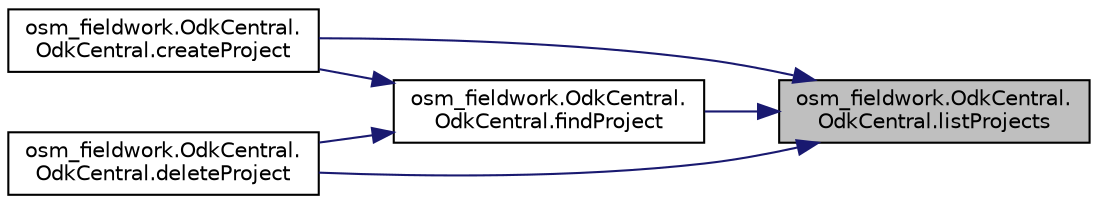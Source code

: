 digraph "osm_fieldwork.OdkCentral.OdkCentral.listProjects"
{
 // LATEX_PDF_SIZE
  edge [fontname="Helvetica",fontsize="10",labelfontname="Helvetica",labelfontsize="10"];
  node [fontname="Helvetica",fontsize="10",shape=record];
  rankdir="RL";
  Node1 [label="osm_fieldwork.OdkCentral.\lOdkCentral.listProjects",height=0.2,width=0.4,color="black", fillcolor="grey75", style="filled", fontcolor="black",tooltip=" "];
  Node1 -> Node2 [dir="back",color="midnightblue",fontsize="10",style="solid",fontname="Helvetica"];
  Node2 [label="osm_fieldwork.OdkCentral.\lOdkCentral.createProject",height=0.2,width=0.4,color="black", fillcolor="white", style="filled",URL="$classosm__fieldwork_1_1OdkCentral_1_1OdkCentral.html#a6e674a702e1164dd3ffcddb367611f38",tooltip=" "];
  Node1 -> Node3 [dir="back",color="midnightblue",fontsize="10",style="solid",fontname="Helvetica"];
  Node3 [label="osm_fieldwork.OdkCentral.\lOdkCentral.deleteProject",height=0.2,width=0.4,color="black", fillcolor="white", style="filled",URL="$classosm__fieldwork_1_1OdkCentral_1_1OdkCentral.html#ae503b800aca2b1e4dcca591a1c053fdb",tooltip=" "];
  Node1 -> Node4 [dir="back",color="midnightblue",fontsize="10",style="solid",fontname="Helvetica"];
  Node4 [label="osm_fieldwork.OdkCentral.\lOdkCentral.findProject",height=0.2,width=0.4,color="black", fillcolor="white", style="filled",URL="$classosm__fieldwork_1_1OdkCentral_1_1OdkCentral.html#a0d484005da63ecd3dcbbcfe9452f9143",tooltip=" "];
  Node4 -> Node2 [dir="back",color="midnightblue",fontsize="10",style="solid",fontname="Helvetica"];
  Node4 -> Node3 [dir="back",color="midnightblue",fontsize="10",style="solid",fontname="Helvetica"];
}
